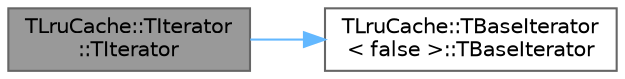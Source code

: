 digraph "TLruCache::TIterator::TIterator"
{
 // INTERACTIVE_SVG=YES
 // LATEX_PDF_SIZE
  bgcolor="transparent";
  edge [fontname=Helvetica,fontsize=10,labelfontname=Helvetica,labelfontsize=10];
  node [fontname=Helvetica,fontsize=10,shape=box,height=0.2,width=0.4];
  rankdir="LR";
  Node1 [id="Node000001",label="TLruCache::TIterator\l::TIterator",height=0.2,width=0.4,color="gray40", fillcolor="grey60", style="filled", fontcolor="black",tooltip=" "];
  Node1 -> Node2 [id="edge1_Node000001_Node000002",color="steelblue1",style="solid",tooltip=" "];
  Node2 [id="Node000002",label="TLruCache::TBaseIterator\l\< false \>::TBaseIterator",height=0.2,width=0.4,color="grey40", fillcolor="white", style="filled",URL="$da/d9e/classTLruCache_1_1TBaseIterator.html#a636b5a69b9c3b4bd35388eed5c9bce22",tooltip=" "];
}
